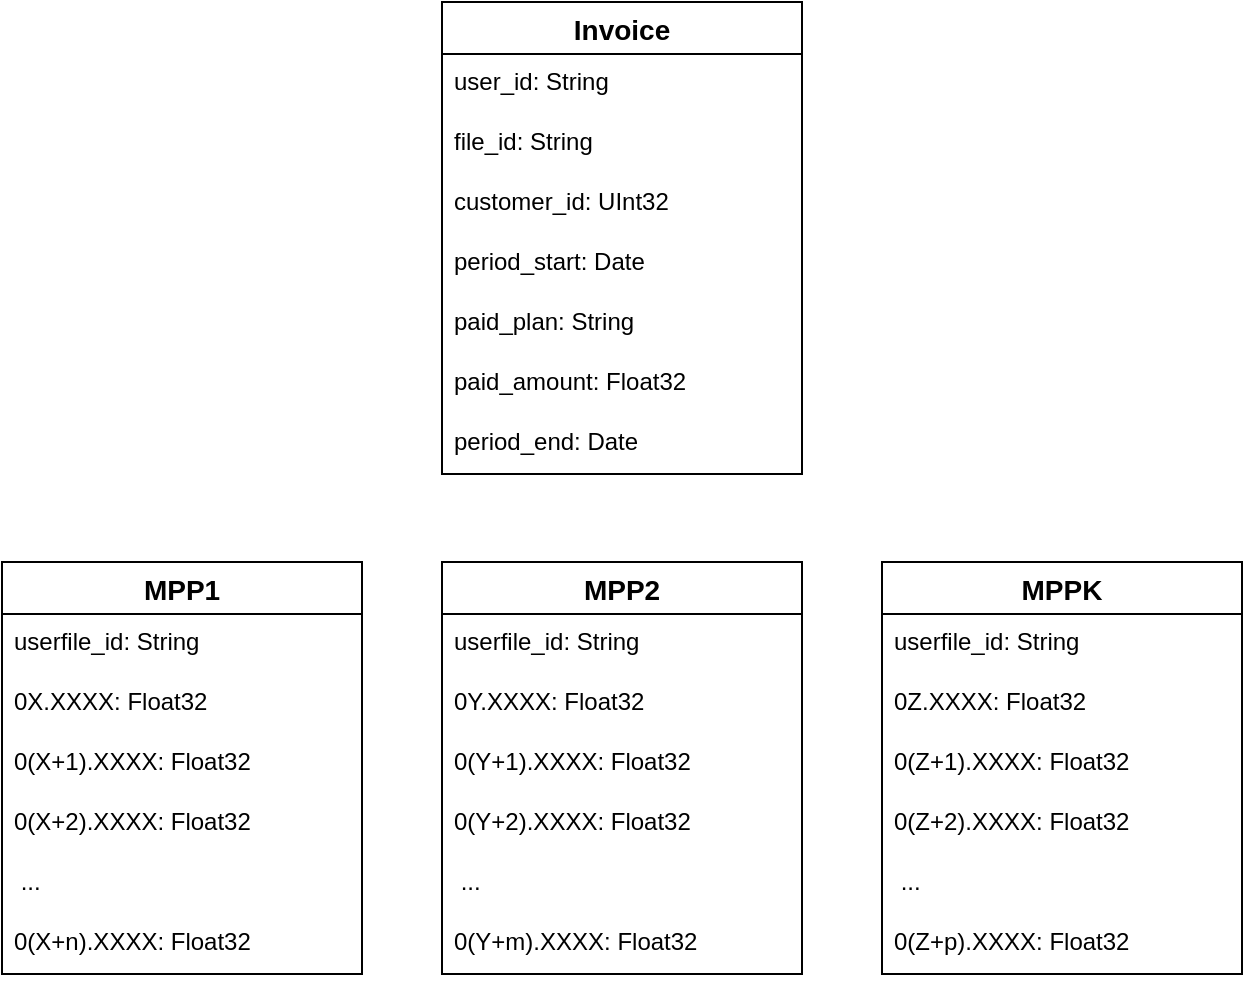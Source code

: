 <mxfile version="14.6.13" type="device"><diagram id="rjiDeGHODvzU1_NMsTJL" name="Page-1"><mxGraphModel dx="946" dy="680" grid="1" gridSize="10" guides="1" tooltips="1" connect="1" arrows="1" fold="1" page="1" pageScale="1" pageWidth="827" pageHeight="1169" math="0" shadow="0"><root><mxCell id="0"/><mxCell id="1" parent="0"/><mxCell id="1Cb2Hc4jR-gbzaVy6rB3-11" value="Invoice" style="swimlane;fontStyle=1;childLayout=stackLayout;horizontal=1;startSize=26;horizontalStack=0;resizeParent=1;resizeParentMax=0;resizeLast=0;collapsible=1;marginBottom=0;align=center;fontSize=14;" vertex="1" parent="1"><mxGeometry x="320" y="40" width="180" height="236" as="geometry"/></mxCell><mxCell id="1Cb2Hc4jR-gbzaVy6rB3-12" value="user_id: String" style="text;strokeColor=none;fillColor=none;spacingLeft=4;spacingRight=4;overflow=hidden;rotatable=0;points=[[0,0.5],[1,0.5]];portConstraint=eastwest;fontSize=12;" vertex="1" parent="1Cb2Hc4jR-gbzaVy6rB3-11"><mxGeometry y="26" width="180" height="30" as="geometry"/></mxCell><mxCell id="1Cb2Hc4jR-gbzaVy6rB3-13" value="file_id: String" style="text;strokeColor=none;fillColor=none;spacingLeft=4;spacingRight=4;overflow=hidden;rotatable=0;points=[[0,0.5],[1,0.5]];portConstraint=eastwest;fontSize=12;" vertex="1" parent="1Cb2Hc4jR-gbzaVy6rB3-11"><mxGeometry y="56" width="180" height="30" as="geometry"/></mxCell><mxCell id="1Cb2Hc4jR-gbzaVy6rB3-16" value="customer_id: UInt32" style="text;strokeColor=none;fillColor=none;spacingLeft=4;spacingRight=4;overflow=hidden;rotatable=0;points=[[0,0.5],[1,0.5]];portConstraint=eastwest;fontSize=12;" vertex="1" parent="1Cb2Hc4jR-gbzaVy6rB3-11"><mxGeometry y="86" width="180" height="30" as="geometry"/></mxCell><mxCell id="1Cb2Hc4jR-gbzaVy6rB3-19" value="period_start: Date" style="text;strokeColor=none;fillColor=none;spacingLeft=4;spacingRight=4;overflow=hidden;rotatable=0;points=[[0,0.5],[1,0.5]];portConstraint=eastwest;fontSize=12;" vertex="1" parent="1Cb2Hc4jR-gbzaVy6rB3-11"><mxGeometry y="116" width="180" height="30" as="geometry"/></mxCell><mxCell id="1Cb2Hc4jR-gbzaVy6rB3-22" value="paid_plan: String" style="text;strokeColor=none;fillColor=none;spacingLeft=4;spacingRight=4;overflow=hidden;rotatable=0;points=[[0,0.5],[1,0.5]];portConstraint=eastwest;fontSize=12;" vertex="1" parent="1Cb2Hc4jR-gbzaVy6rB3-11"><mxGeometry y="146" width="180" height="30" as="geometry"/></mxCell><mxCell id="1Cb2Hc4jR-gbzaVy6rB3-17" value="paid_amount: Float32" style="text;strokeColor=none;fillColor=none;spacingLeft=4;spacingRight=4;overflow=hidden;rotatable=0;points=[[0,0.5],[1,0.5]];portConstraint=eastwest;fontSize=12;" vertex="1" parent="1Cb2Hc4jR-gbzaVy6rB3-11"><mxGeometry y="176" width="180" height="30" as="geometry"/></mxCell><mxCell id="1Cb2Hc4jR-gbzaVy6rB3-20" value="period_end: Date" style="text;strokeColor=none;fillColor=none;spacingLeft=4;spacingRight=4;overflow=hidden;rotatable=0;points=[[0,0.5],[1,0.5]];portConstraint=eastwest;fontSize=12;" vertex="1" parent="1Cb2Hc4jR-gbzaVy6rB3-11"><mxGeometry y="206" width="180" height="30" as="geometry"/></mxCell><mxCell id="1Cb2Hc4jR-gbzaVy6rB3-31" value="MPP1" style="swimlane;fontStyle=1;childLayout=stackLayout;horizontal=1;startSize=26;horizontalStack=0;resizeParent=1;resizeParentMax=0;resizeLast=0;collapsible=1;marginBottom=0;align=center;fontSize=14;" vertex="1" parent="1"><mxGeometry x="100" y="320" width="180" height="206" as="geometry"/></mxCell><mxCell id="1Cb2Hc4jR-gbzaVy6rB3-32" value="userfile_id: String" style="text;strokeColor=none;fillColor=none;spacingLeft=4;spacingRight=4;overflow=hidden;rotatable=0;points=[[0,0.5],[1,0.5]];portConstraint=eastwest;fontSize=12;" vertex="1" parent="1Cb2Hc4jR-gbzaVy6rB3-31"><mxGeometry y="26" width="180" height="30" as="geometry"/></mxCell><mxCell id="1Cb2Hc4jR-gbzaVy6rB3-33" value="0X.XXXX: Float32" style="text;strokeColor=none;fillColor=none;spacingLeft=4;spacingRight=4;overflow=hidden;rotatable=0;points=[[0,0.5],[1,0.5]];portConstraint=eastwest;fontSize=12;" vertex="1" parent="1Cb2Hc4jR-gbzaVy6rB3-31"><mxGeometry y="56" width="180" height="30" as="geometry"/></mxCell><mxCell id="1Cb2Hc4jR-gbzaVy6rB3-55" value="0(X+1).XXXX: Float32" style="text;strokeColor=none;fillColor=none;spacingLeft=4;spacingRight=4;overflow=hidden;rotatable=0;points=[[0,0.5],[1,0.5]];portConstraint=eastwest;fontSize=12;" vertex="1" parent="1Cb2Hc4jR-gbzaVy6rB3-31"><mxGeometry y="86" width="180" height="30" as="geometry"/></mxCell><mxCell id="1Cb2Hc4jR-gbzaVy6rB3-56" value="0(X+2).XXXX: Float32" style="text;strokeColor=none;fillColor=none;spacingLeft=4;spacingRight=4;overflow=hidden;rotatable=0;points=[[0,0.5],[1,0.5]];portConstraint=eastwest;fontSize=12;" vertex="1" parent="1Cb2Hc4jR-gbzaVy6rB3-31"><mxGeometry y="116" width="180" height="30" as="geometry"/></mxCell><mxCell id="1Cb2Hc4jR-gbzaVy6rB3-57" value=" ..." style="text;strokeColor=none;fillColor=none;spacingLeft=4;spacingRight=4;overflow=hidden;rotatable=0;points=[[0,0.5],[1,0.5]];portConstraint=eastwest;fontSize=12;" vertex="1" parent="1Cb2Hc4jR-gbzaVy6rB3-31"><mxGeometry y="146" width="180" height="30" as="geometry"/></mxCell><mxCell id="1Cb2Hc4jR-gbzaVy6rB3-59" value="0(X+n).XXXX: Float32" style="text;strokeColor=none;fillColor=none;spacingLeft=4;spacingRight=4;overflow=hidden;rotatable=0;points=[[0,0.5],[1,0.5]];portConstraint=eastwest;fontSize=12;" vertex="1" parent="1Cb2Hc4jR-gbzaVy6rB3-31"><mxGeometry y="176" width="180" height="30" as="geometry"/></mxCell><mxCell id="1Cb2Hc4jR-gbzaVy6rB3-60" value="MPP2" style="swimlane;fontStyle=1;childLayout=stackLayout;horizontal=1;startSize=26;horizontalStack=0;resizeParent=1;resizeParentMax=0;resizeLast=0;collapsible=1;marginBottom=0;align=center;fontSize=14;" vertex="1" parent="1"><mxGeometry x="320" y="320" width="180" height="206" as="geometry"/></mxCell><mxCell id="1Cb2Hc4jR-gbzaVy6rB3-61" value="userfile_id: String" style="text;strokeColor=none;fillColor=none;spacingLeft=4;spacingRight=4;overflow=hidden;rotatable=0;points=[[0,0.5],[1,0.5]];portConstraint=eastwest;fontSize=12;" vertex="1" parent="1Cb2Hc4jR-gbzaVy6rB3-60"><mxGeometry y="26" width="180" height="30" as="geometry"/></mxCell><mxCell id="1Cb2Hc4jR-gbzaVy6rB3-62" value="0Y.XXXX: Float32" style="text;strokeColor=none;fillColor=none;spacingLeft=4;spacingRight=4;overflow=hidden;rotatable=0;points=[[0,0.5],[1,0.5]];portConstraint=eastwest;fontSize=12;" vertex="1" parent="1Cb2Hc4jR-gbzaVy6rB3-60"><mxGeometry y="56" width="180" height="30" as="geometry"/></mxCell><mxCell id="1Cb2Hc4jR-gbzaVy6rB3-63" value="0(Y+1).XXXX: Float32" style="text;strokeColor=none;fillColor=none;spacingLeft=4;spacingRight=4;overflow=hidden;rotatable=0;points=[[0,0.5],[1,0.5]];portConstraint=eastwest;fontSize=12;" vertex="1" parent="1Cb2Hc4jR-gbzaVy6rB3-60"><mxGeometry y="86" width="180" height="30" as="geometry"/></mxCell><mxCell id="1Cb2Hc4jR-gbzaVy6rB3-64" value="0(Y+2).XXXX: Float32" style="text;strokeColor=none;fillColor=none;spacingLeft=4;spacingRight=4;overflow=hidden;rotatable=0;points=[[0,0.5],[1,0.5]];portConstraint=eastwest;fontSize=12;" vertex="1" parent="1Cb2Hc4jR-gbzaVy6rB3-60"><mxGeometry y="116" width="180" height="30" as="geometry"/></mxCell><mxCell id="1Cb2Hc4jR-gbzaVy6rB3-65" value=" ..." style="text;strokeColor=none;fillColor=none;spacingLeft=4;spacingRight=4;overflow=hidden;rotatable=0;points=[[0,0.5],[1,0.5]];portConstraint=eastwest;fontSize=12;" vertex="1" parent="1Cb2Hc4jR-gbzaVy6rB3-60"><mxGeometry y="146" width="180" height="30" as="geometry"/></mxCell><mxCell id="1Cb2Hc4jR-gbzaVy6rB3-66" value="0(Y+m).XXXX: Float32" style="text;strokeColor=none;fillColor=none;spacingLeft=4;spacingRight=4;overflow=hidden;rotatable=0;points=[[0,0.5],[1,0.5]];portConstraint=eastwest;fontSize=12;" vertex="1" parent="1Cb2Hc4jR-gbzaVy6rB3-60"><mxGeometry y="176" width="180" height="30" as="geometry"/></mxCell><mxCell id="1Cb2Hc4jR-gbzaVy6rB3-67" value="MPPK" style="swimlane;fontStyle=1;childLayout=stackLayout;horizontal=1;startSize=26;horizontalStack=0;resizeParent=1;resizeParentMax=0;resizeLast=0;collapsible=1;marginBottom=0;align=center;fontSize=14;" vertex="1" parent="1"><mxGeometry x="540" y="320" width="180" height="206" as="geometry"/></mxCell><mxCell id="1Cb2Hc4jR-gbzaVy6rB3-68" value="userfile_id: String" style="text;strokeColor=none;fillColor=none;spacingLeft=4;spacingRight=4;overflow=hidden;rotatable=0;points=[[0,0.5],[1,0.5]];portConstraint=eastwest;fontSize=12;" vertex="1" parent="1Cb2Hc4jR-gbzaVy6rB3-67"><mxGeometry y="26" width="180" height="30" as="geometry"/></mxCell><mxCell id="1Cb2Hc4jR-gbzaVy6rB3-69" value="0Z.XXXX: Float32" style="text;strokeColor=none;fillColor=none;spacingLeft=4;spacingRight=4;overflow=hidden;rotatable=0;points=[[0,0.5],[1,0.5]];portConstraint=eastwest;fontSize=12;" vertex="1" parent="1Cb2Hc4jR-gbzaVy6rB3-67"><mxGeometry y="56" width="180" height="30" as="geometry"/></mxCell><mxCell id="1Cb2Hc4jR-gbzaVy6rB3-70" value="0(Z+1).XXXX: Float32" style="text;strokeColor=none;fillColor=none;spacingLeft=4;spacingRight=4;overflow=hidden;rotatable=0;points=[[0,0.5],[1,0.5]];portConstraint=eastwest;fontSize=12;" vertex="1" parent="1Cb2Hc4jR-gbzaVy6rB3-67"><mxGeometry y="86" width="180" height="30" as="geometry"/></mxCell><mxCell id="1Cb2Hc4jR-gbzaVy6rB3-71" value="0(Z+2).XXXX: Float32" style="text;strokeColor=none;fillColor=none;spacingLeft=4;spacingRight=4;overflow=hidden;rotatable=0;points=[[0,0.5],[1,0.5]];portConstraint=eastwest;fontSize=12;" vertex="1" parent="1Cb2Hc4jR-gbzaVy6rB3-67"><mxGeometry y="116" width="180" height="30" as="geometry"/></mxCell><mxCell id="1Cb2Hc4jR-gbzaVy6rB3-72" value=" ..." style="text;strokeColor=none;fillColor=none;spacingLeft=4;spacingRight=4;overflow=hidden;rotatable=0;points=[[0,0.5],[1,0.5]];portConstraint=eastwest;fontSize=12;" vertex="1" parent="1Cb2Hc4jR-gbzaVy6rB3-67"><mxGeometry y="146" width="180" height="30" as="geometry"/></mxCell><mxCell id="1Cb2Hc4jR-gbzaVy6rB3-73" value="0(Z+p).XXXX: Float32" style="text;strokeColor=none;fillColor=none;spacingLeft=4;spacingRight=4;overflow=hidden;rotatable=0;points=[[0,0.5],[1,0.5]];portConstraint=eastwest;fontSize=12;" vertex="1" parent="1Cb2Hc4jR-gbzaVy6rB3-67"><mxGeometry y="176" width="180" height="30" as="geometry"/></mxCell></root></mxGraphModel></diagram></mxfile>